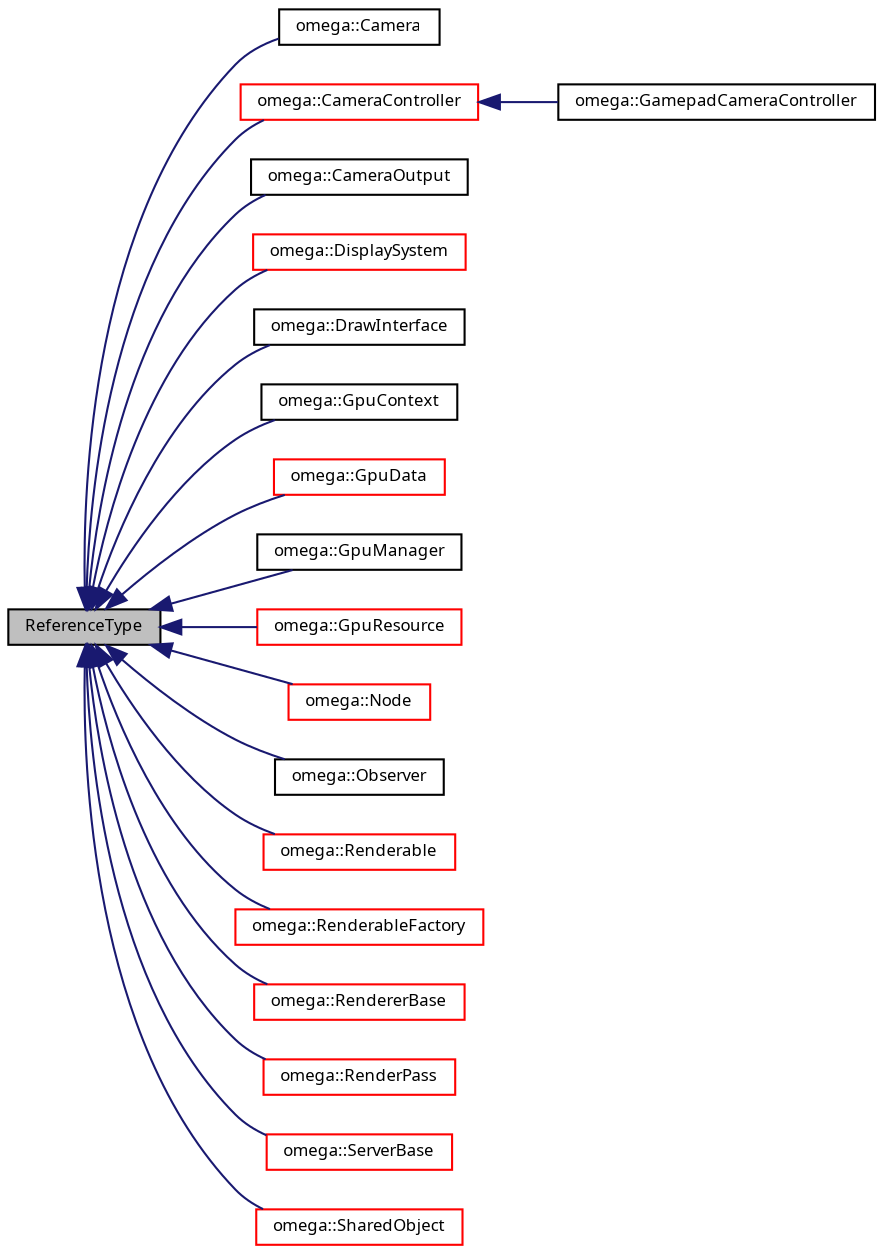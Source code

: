 digraph G
{
  bgcolor="transparent";
  edge [fontname="FreeSans.ttf",fontsize="8",labelfontname="FreeSans.ttf",labelfontsize="8"];
  node [fontname="FreeSans.ttf",fontsize="8",shape=record];
  rankdir=LR;
  Node1 [label="ReferenceType",height=0.2,width=0.4,color="black", fillcolor="grey75", style="filled" fontcolor="black"];
  Node1 -> Node2 [dir=back,color="midnightblue",fontsize="8",style="solid",fontname="FreeSans.ttf"];
  Node2 [label="omega::Camera",height=0.2,width=0.4,color="black",URL="$classomega_1_1_camera.html"];
  Node1 -> Node3 [dir=back,color="midnightblue",fontsize="8",style="solid",fontname="FreeSans.ttf"];
  Node3 [label="omega::CameraController",height=0.2,width=0.4,color="red",URL="$classomega_1_1_camera_controller.html"];
  Node3 -> Node4 [dir=back,color="midnightblue",fontsize="8",style="solid",fontname="FreeSans.ttf"];
  Node4 [label="omega::GamepadCameraController",height=0.2,width=0.4,color="black",URL="$classomega_1_1_gamepad_camera_controller.html"];
  Node1 -> Node5 [dir=back,color="midnightblue",fontsize="8",style="solid",fontname="FreeSans.ttf"];
  Node5 [label="omega::CameraOutput",height=0.2,width=0.4,color="black",URL="$classomega_1_1_camera_output.html"];
  Node1 -> Node6 [dir=back,color="midnightblue",fontsize="8",style="solid",fontname="FreeSans.ttf"];
  Node6 [label="omega::DisplaySystem",height=0.2,width=0.4,color="red",URL="$classomega_1_1_display_system.html"];
  Node1 -> Node7 [dir=back,color="midnightblue",fontsize="8",style="solid",fontname="FreeSans.ttf"];
  Node7 [label="omega::DrawInterface",height=0.2,width=0.4,color="black",URL="$classomega_1_1_draw_interface.html"];
  Node1 -> Node8 [dir=back,color="midnightblue",fontsize="8",style="solid",fontname="FreeSans.ttf"];
  Node8 [label="omega::GpuContext",height=0.2,width=0.4,color="black",URL="$classomega_1_1_gpu_context.html"];
  Node1 -> Node9 [dir=back,color="midnightblue",fontsize="8",style="solid",fontname="FreeSans.ttf"];
  Node9 [label="omega::GpuData",height=0.2,width=0.4,color="red",URL="$classomega_1_1_gpu_data.html"];
  Node1 -> Node10 [dir=back,color="midnightblue",fontsize="8",style="solid",fontname="FreeSans.ttf"];
  Node10 [label="omega::GpuManager",height=0.2,width=0.4,color="black",URL="$classomega_1_1_gpu_manager.html",tooltip="Loads images and manages OpenGL textures."];
  Node1 -> Node11 [dir=back,color="midnightblue",fontsize="8",style="solid",fontname="FreeSans.ttf"];
  Node11 [label="omega::GpuResource",height=0.2,width=0.4,color="red",URL="$classomega_1_1_gpu_resource.html"];
  Node1 -> Node12 [dir=back,color="midnightblue",fontsize="8",style="solid",fontname="FreeSans.ttf"];
  Node12 [label="omega::Node",height=0.2,width=0.4,color="red",URL="$classomega_1_1_node.html",tooltip="Class representing a general-purpose node an articulated scene graph."];
  Node1 -> Node13 [dir=back,color="midnightblue",fontsize="8",style="solid",fontname="FreeSans.ttf"];
  Node13 [label="omega::Observer",height=0.2,width=0.4,color="black",URL="$classomega_1_1_observer.html"];
  Node1 -> Node14 [dir=back,color="midnightblue",fontsize="8",style="solid",fontname="FreeSans.ttf"];
  Node14 [label="omega::Renderable",height=0.2,width=0.4,color="red",URL="$classomega_1_1_renderable.html"];
  Node1 -> Node15 [dir=back,color="midnightblue",fontsize="8",style="solid",fontname="FreeSans.ttf"];
  Node15 [label="omega::RenderableFactory",height=0.2,width=0.4,color="red",URL="$classomega_1_1_renderable_factory.html",tooltip="Base class for objects that can create renderables."];
  Node1 -> Node16 [dir=back,color="midnightblue",fontsize="8",style="solid",fontname="FreeSans.ttf"];
  Node16 [label="omega::RendererBase",height=0.2,width=0.4,color="red",URL="$classomega_1_1_renderer_base.html"];
  Node1 -> Node17 [dir=back,color="midnightblue",fontsize="8",style="solid",fontname="FreeSans.ttf"];
  Node17 [label="omega::RenderPass",height=0.2,width=0.4,color="red",URL="$classomega_1_1_render_pass.html"];
  Node1 -> Node18 [dir=back,color="midnightblue",fontsize="8",style="solid",fontname="FreeSans.ttf"];
  Node18 [label="omega::ServerBase",height=0.2,width=0.4,color="red",URL="$classomega_1_1_server_base.html"];
  Node1 -> Node19 [dir=back,color="midnightblue",fontsize="8",style="solid",fontname="FreeSans.ttf"];
  Node19 [label="omega::SharedObject",height=0.2,width=0.4,color="red",URL="$classomega_1_1_shared_object.html"];
}
